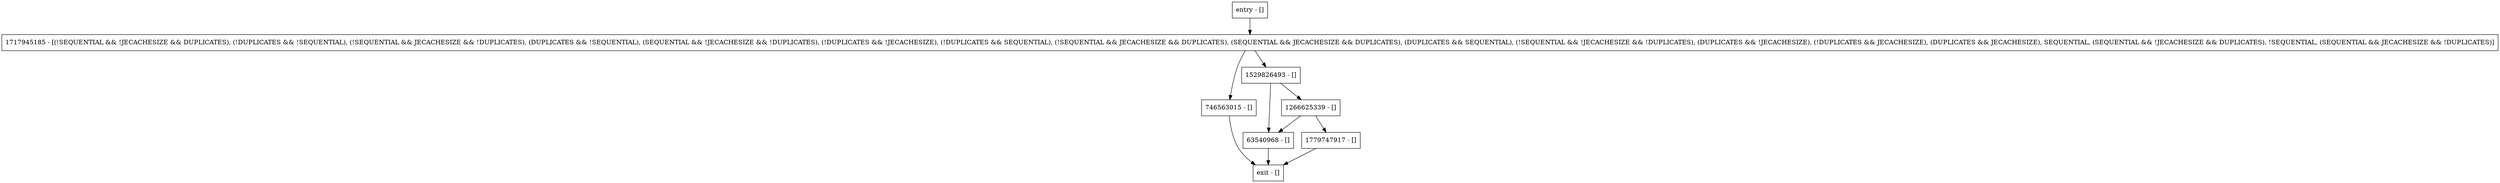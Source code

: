 digraph checkForNullDbt {
node [shape=record];
entry [label="entry - []"];
exit [label="exit - []"];
63540968 [label="63540968 - []"];
746563015 [label="746563015 - []"];
1266625339 [label="1266625339 - []"];
1779747917 [label="1779747917 - []"];
1717945185 [label="1717945185 - [(!SEQUENTIAL && !JECACHESIZE && DUPLICATES), (!DUPLICATES && !SEQUENTIAL), (!SEQUENTIAL && JECACHESIZE && !DUPLICATES), (DUPLICATES && !SEQUENTIAL), (SEQUENTIAL && !JECACHESIZE && !DUPLICATES), (!DUPLICATES && !JECACHESIZE), (!DUPLICATES && SEQUENTIAL), (!SEQUENTIAL && JECACHESIZE && DUPLICATES), (SEQUENTIAL && JECACHESIZE && DUPLICATES), (DUPLICATES && SEQUENTIAL), (!SEQUENTIAL && !JECACHESIZE && !DUPLICATES), (DUPLICATES && !JECACHESIZE), (!DUPLICATES && JECACHESIZE), (DUPLICATES && JECACHESIZE), SEQUENTIAL, (SEQUENTIAL && !JECACHESIZE && DUPLICATES), !SEQUENTIAL, (SEQUENTIAL && JECACHESIZE && !DUPLICATES)]"];
1529826493 [label="1529826493 - []"];
entry;
exit;
entry -> 1717945185;
63540968 -> exit;
746563015 -> exit;
1266625339 -> 63540968;
1266625339 -> 1779747917;
1779747917 -> exit;
1717945185 -> 746563015;
1717945185 -> 1529826493;
1529826493 -> 63540968;
1529826493 -> 1266625339;
}
